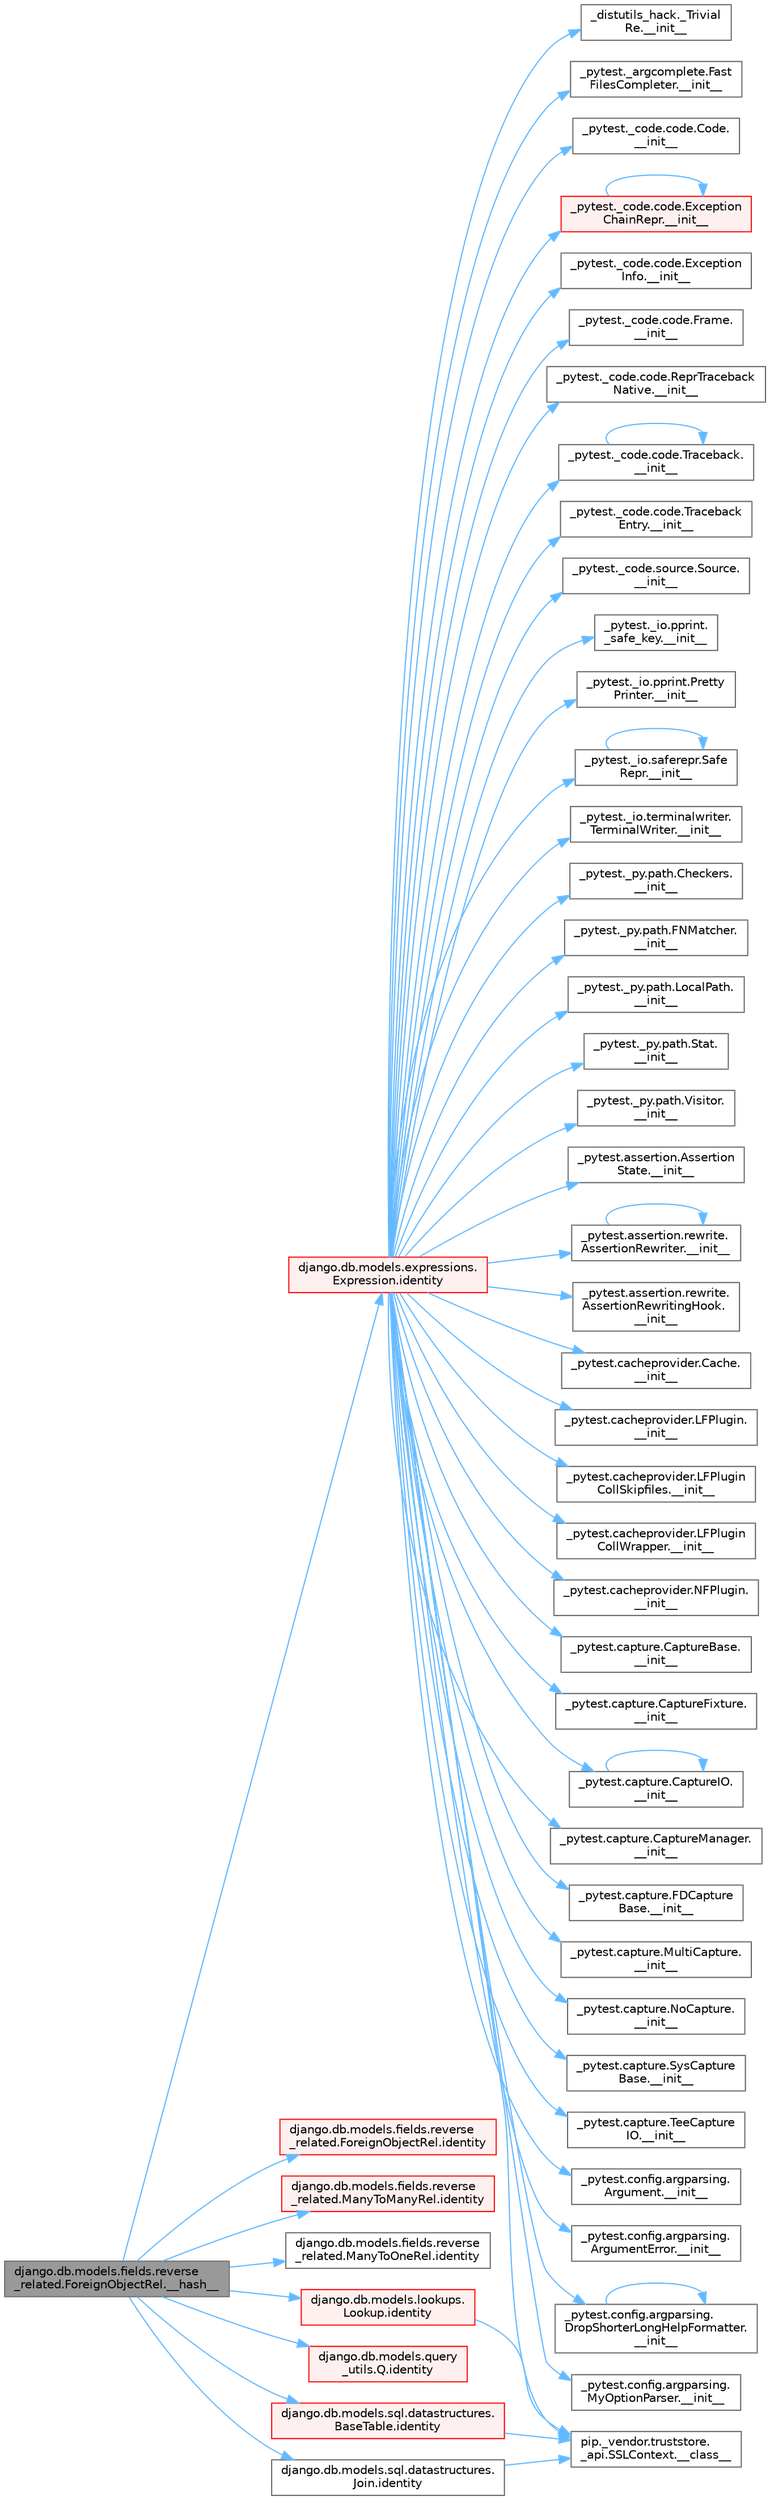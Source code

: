 digraph "django.db.models.fields.reverse_related.ForeignObjectRel.__hash__"
{
 // LATEX_PDF_SIZE
  bgcolor="transparent";
  edge [fontname=Helvetica,fontsize=10,labelfontname=Helvetica,labelfontsize=10];
  node [fontname=Helvetica,fontsize=10,shape=box,height=0.2,width=0.4];
  rankdir="LR";
  Node1 [id="Node000001",label="django.db.models.fields.reverse\l_related.ForeignObjectRel.__hash__",height=0.2,width=0.4,color="gray40", fillcolor="grey60", style="filled", fontcolor="black",tooltip=" "];
  Node1 -> Node2 [id="edge1_Node000001_Node000002",color="steelblue1",style="solid",tooltip=" "];
  Node2 [id="Node000002",label="django.db.models.expressions.\lExpression.identity",height=0.2,width=0.4,color="red", fillcolor="#FFF0F0", style="filled",URL="$classdjango_1_1db_1_1models_1_1expressions_1_1_expression.html#a10048810b5eb8641acf3bc150731b925",tooltip=" "];
  Node2 -> Node3 [id="edge2_Node000002_Node000003",color="steelblue1",style="solid",tooltip=" "];
  Node3 [id="Node000003",label="pip._vendor.truststore.\l_api.SSLContext.__class__",height=0.2,width=0.4,color="grey40", fillcolor="white", style="filled",URL="$classpip_1_1__vendor_1_1truststore_1_1__api_1_1_s_s_l_context.html#a530861514f31eabaa3f513557d6e66de",tooltip=" "];
  Node2 -> Node4 [id="edge3_Node000002_Node000004",color="steelblue1",style="solid",tooltip=" "];
  Node4 [id="Node000004",label="_distutils_hack._Trivial\lRe.__init__",height=0.2,width=0.4,color="grey40", fillcolor="white", style="filled",URL="$class__distutils__hack_1_1___trivial_re.html#a50d1d729043a71b71f9d00311390ff21",tooltip=" "];
  Node2 -> Node5 [id="edge4_Node000002_Node000005",color="steelblue1",style="solid",tooltip=" "];
  Node5 [id="Node000005",label="_pytest._argcomplete.Fast\lFilesCompleter.__init__",height=0.2,width=0.4,color="grey40", fillcolor="white", style="filled",URL="$class__pytest_1_1__argcomplete_1_1_fast_files_completer.html#a9e1508be3412f5febff87c8bd6cc4c20",tooltip=" "];
  Node2 -> Node6 [id="edge5_Node000002_Node000006",color="steelblue1",style="solid",tooltip=" "];
  Node6 [id="Node000006",label="_pytest._code.code.Code.\l__init__",height=0.2,width=0.4,color="grey40", fillcolor="white", style="filled",URL="$class__pytest_1_1__code_1_1code_1_1_code.html#ab559c9a70ce2b7120c98f50dbbd41dd7",tooltip=" "];
  Node2 -> Node7 [id="edge6_Node000002_Node000007",color="steelblue1",style="solid",tooltip=" "];
  Node7 [id="Node000007",label="_pytest._code.code.Exception\lChainRepr.__init__",height=0.2,width=0.4,color="red", fillcolor="#FFF0F0", style="filled",URL="$class__pytest_1_1__code_1_1code_1_1_exception_chain_repr.html#aab1f9b37be95a5d679e29479770d7411",tooltip=" "];
  Node7 -> Node7 [id="edge7_Node000007_Node000007",color="steelblue1",style="solid",tooltip=" "];
  Node2 -> Node4534 [id="edge8_Node000002_Node004534",color="steelblue1",style="solid",tooltip=" "];
  Node4534 [id="Node004534",label="_pytest._code.code.Exception\lInfo.__init__",height=0.2,width=0.4,color="grey40", fillcolor="white", style="filled",URL="$class__pytest_1_1__code_1_1code_1_1_exception_info.html#a1d8c03b20159799c2df17b4afe8c5a39",tooltip=" "];
  Node2 -> Node4535 [id="edge9_Node000002_Node004535",color="steelblue1",style="solid",tooltip=" "];
  Node4535 [id="Node004535",label="_pytest._code.code.Frame.\l__init__",height=0.2,width=0.4,color="grey40", fillcolor="white", style="filled",URL="$class__pytest_1_1__code_1_1code_1_1_frame.html#a39fca0736cbb73cec4db94016c509ee3",tooltip=" "];
  Node2 -> Node4536 [id="edge10_Node000002_Node004536",color="steelblue1",style="solid",tooltip=" "];
  Node4536 [id="Node004536",label="_pytest._code.code.ReprTraceback\lNative.__init__",height=0.2,width=0.4,color="grey40", fillcolor="white", style="filled",URL="$class__pytest_1_1__code_1_1code_1_1_repr_traceback_native.html#a896652985b349a4ba24575debd05e24c",tooltip=" "];
  Node2 -> Node4537 [id="edge11_Node000002_Node004537",color="steelblue1",style="solid",tooltip=" "];
  Node4537 [id="Node004537",label="_pytest._code.code.Traceback.\l__init__",height=0.2,width=0.4,color="grey40", fillcolor="white", style="filled",URL="$class__pytest_1_1__code_1_1code_1_1_traceback.html#aeb3bb4cb6acaf0d8926db313a2c2d0c1",tooltip=" "];
  Node4537 -> Node4537 [id="edge12_Node004537_Node004537",color="steelblue1",style="solid",tooltip=" "];
  Node2 -> Node4538 [id="edge13_Node000002_Node004538",color="steelblue1",style="solid",tooltip=" "];
  Node4538 [id="Node004538",label="_pytest._code.code.Traceback\lEntry.__init__",height=0.2,width=0.4,color="grey40", fillcolor="white", style="filled",URL="$class__pytest_1_1__code_1_1code_1_1_traceback_entry.html#af34eb037e9cb3ccc8b627cebd77ce782",tooltip=" "];
  Node2 -> Node4539 [id="edge14_Node000002_Node004539",color="steelblue1",style="solid",tooltip=" "];
  Node4539 [id="Node004539",label="_pytest._code.source.Source.\l__init__",height=0.2,width=0.4,color="grey40", fillcolor="white", style="filled",URL="$class__pytest_1_1__code_1_1source_1_1_source.html#a28e106aaa90d8b263d9e35781a9a49b6",tooltip=" "];
  Node2 -> Node4540 [id="edge15_Node000002_Node004540",color="steelblue1",style="solid",tooltip=" "];
  Node4540 [id="Node004540",label="_pytest._io.pprint.\l_safe_key.__init__",height=0.2,width=0.4,color="grey40", fillcolor="white", style="filled",URL="$class__pytest_1_1__io_1_1pprint_1_1__safe__key.html#a733eed75c5bbbcde5e2df06160b6f93a",tooltip=" "];
  Node2 -> Node4541 [id="edge16_Node000002_Node004541",color="steelblue1",style="solid",tooltip=" "];
  Node4541 [id="Node004541",label="_pytest._io.pprint.Pretty\lPrinter.__init__",height=0.2,width=0.4,color="grey40", fillcolor="white", style="filled",URL="$class__pytest_1_1__io_1_1pprint_1_1_pretty_printer.html#a4fc19d99d2566eab87ddc2dca26b0b4a",tooltip=" "];
  Node2 -> Node4542 [id="edge17_Node000002_Node004542",color="steelblue1",style="solid",tooltip=" "];
  Node4542 [id="Node004542",label="_pytest._io.saferepr.Safe\lRepr.__init__",height=0.2,width=0.4,color="grey40", fillcolor="white", style="filled",URL="$class__pytest_1_1__io_1_1saferepr_1_1_safe_repr.html#afec7b90e034e10e3dbef6b76dcbf62cd",tooltip=" "];
  Node4542 -> Node4542 [id="edge18_Node004542_Node004542",color="steelblue1",style="solid",tooltip=" "];
  Node2 -> Node4543 [id="edge19_Node000002_Node004543",color="steelblue1",style="solid",tooltip=" "];
  Node4543 [id="Node004543",label="_pytest._io.terminalwriter.\lTerminalWriter.__init__",height=0.2,width=0.4,color="grey40", fillcolor="white", style="filled",URL="$class__pytest_1_1__io_1_1terminalwriter_1_1_terminal_writer.html#a55a443ca95be61da42c33db09eb436ad",tooltip=" "];
  Node2 -> Node4544 [id="edge20_Node000002_Node004544",color="steelblue1",style="solid",tooltip=" "];
  Node4544 [id="Node004544",label="_pytest._py.path.Checkers.\l__init__",height=0.2,width=0.4,color="grey40", fillcolor="white", style="filled",URL="$class__pytest_1_1__py_1_1path_1_1_checkers.html#a9a3e9055984a1e91d758fc4547436b5f",tooltip=" "];
  Node2 -> Node4545 [id="edge21_Node000002_Node004545",color="steelblue1",style="solid",tooltip=" "];
  Node4545 [id="Node004545",label="_pytest._py.path.FNMatcher.\l__init__",height=0.2,width=0.4,color="grey40", fillcolor="white", style="filled",URL="$class__pytest_1_1__py_1_1path_1_1_f_n_matcher.html#af9b35bf1a754807d9217a964042f19ff",tooltip=" "];
  Node2 -> Node4546 [id="edge22_Node000002_Node004546",color="steelblue1",style="solid",tooltip=" "];
  Node4546 [id="Node004546",label="_pytest._py.path.LocalPath.\l__init__",height=0.2,width=0.4,color="grey40", fillcolor="white", style="filled",URL="$class__pytest_1_1__py_1_1path_1_1_local_path.html#aea7cc613b0c69ef85e2187fd9c0adcce",tooltip=" "];
  Node2 -> Node4547 [id="edge23_Node000002_Node004547",color="steelblue1",style="solid",tooltip=" "];
  Node4547 [id="Node004547",label="_pytest._py.path.Stat.\l__init__",height=0.2,width=0.4,color="grey40", fillcolor="white", style="filled",URL="$class__pytest_1_1__py_1_1path_1_1_stat.html#a229a169212c6a50a70a8fa24a3eecac4",tooltip=" "];
  Node2 -> Node4548 [id="edge24_Node000002_Node004548",color="steelblue1",style="solid",tooltip=" "];
  Node4548 [id="Node004548",label="_pytest._py.path.Visitor.\l__init__",height=0.2,width=0.4,color="grey40", fillcolor="white", style="filled",URL="$class__pytest_1_1__py_1_1path_1_1_visitor.html#a3d4e3c4a6a0eace5b9f8802c8fc9b308",tooltip=" "];
  Node2 -> Node4549 [id="edge25_Node000002_Node004549",color="steelblue1",style="solid",tooltip=" "];
  Node4549 [id="Node004549",label="_pytest.assertion.Assertion\lState.__init__",height=0.2,width=0.4,color="grey40", fillcolor="white", style="filled",URL="$class__pytest_1_1assertion_1_1_assertion_state.html#a63d015164931091516c113d8f5267434",tooltip=" "];
  Node2 -> Node4550 [id="edge26_Node000002_Node004550",color="steelblue1",style="solid",tooltip=" "];
  Node4550 [id="Node004550",label="_pytest.assertion.rewrite.\lAssertionRewriter.__init__",height=0.2,width=0.4,color="grey40", fillcolor="white", style="filled",URL="$class__pytest_1_1assertion_1_1rewrite_1_1_assertion_rewriter.html#adc26d444abf5a77160a599d05b48c9c7",tooltip=" "];
  Node4550 -> Node4550 [id="edge27_Node004550_Node004550",color="steelblue1",style="solid",tooltip=" "];
  Node2 -> Node4551 [id="edge28_Node000002_Node004551",color="steelblue1",style="solid",tooltip=" "];
  Node4551 [id="Node004551",label="_pytest.assertion.rewrite.\lAssertionRewritingHook.\l__init__",height=0.2,width=0.4,color="grey40", fillcolor="white", style="filled",URL="$class__pytest_1_1assertion_1_1rewrite_1_1_assertion_rewriting_hook.html#ab81ee24a4a1e244b332b06d8796ff5b8",tooltip=" "];
  Node2 -> Node4552 [id="edge29_Node000002_Node004552",color="steelblue1",style="solid",tooltip=" "];
  Node4552 [id="Node004552",label="_pytest.cacheprovider.Cache.\l__init__",height=0.2,width=0.4,color="grey40", fillcolor="white", style="filled",URL="$class__pytest_1_1cacheprovider_1_1_cache.html#ad9b01a9d9f61a824d398b6e1ab6c2e5b",tooltip=" "];
  Node2 -> Node4553 [id="edge30_Node000002_Node004553",color="steelblue1",style="solid",tooltip=" "];
  Node4553 [id="Node004553",label="_pytest.cacheprovider.LFPlugin.\l__init__",height=0.2,width=0.4,color="grey40", fillcolor="white", style="filled",URL="$class__pytest_1_1cacheprovider_1_1_l_f_plugin.html#a97519a7353f01532f5ffbc7d284b13d9",tooltip=" "];
  Node2 -> Node4554 [id="edge31_Node000002_Node004554",color="steelblue1",style="solid",tooltip=" "];
  Node4554 [id="Node004554",label="_pytest.cacheprovider.LFPlugin\lCollSkipfiles.__init__",height=0.2,width=0.4,color="grey40", fillcolor="white", style="filled",URL="$class__pytest_1_1cacheprovider_1_1_l_f_plugin_coll_skipfiles.html#a94d30d847c2b3839f1c26fa3970042f9",tooltip=" "];
  Node2 -> Node4555 [id="edge32_Node000002_Node004555",color="steelblue1",style="solid",tooltip=" "];
  Node4555 [id="Node004555",label="_pytest.cacheprovider.LFPlugin\lCollWrapper.__init__",height=0.2,width=0.4,color="grey40", fillcolor="white", style="filled",URL="$class__pytest_1_1cacheprovider_1_1_l_f_plugin_coll_wrapper.html#aa46d15f4309bf24c62a7b825f6fd7f80",tooltip=" "];
  Node2 -> Node4556 [id="edge33_Node000002_Node004556",color="steelblue1",style="solid",tooltip=" "];
  Node4556 [id="Node004556",label="_pytest.cacheprovider.NFPlugin.\l__init__",height=0.2,width=0.4,color="grey40", fillcolor="white", style="filled",URL="$class__pytest_1_1cacheprovider_1_1_n_f_plugin.html#a03095db55ff2a85cf95aa023f409cfd2",tooltip=" "];
  Node2 -> Node4557 [id="edge34_Node000002_Node004557",color="steelblue1",style="solid",tooltip=" "];
  Node4557 [id="Node004557",label="_pytest.capture.CaptureBase.\l__init__",height=0.2,width=0.4,color="grey40", fillcolor="white", style="filled",URL="$class__pytest_1_1capture_1_1_capture_base.html#ac797fd7af7ac6823c823d9e9db586879",tooltip=" "];
  Node2 -> Node4558 [id="edge35_Node000002_Node004558",color="steelblue1",style="solid",tooltip=" "];
  Node4558 [id="Node004558",label="_pytest.capture.CaptureFixture.\l__init__",height=0.2,width=0.4,color="grey40", fillcolor="white", style="filled",URL="$class__pytest_1_1capture_1_1_capture_fixture.html#af9ca9224162251244ee6c1fc709d6709",tooltip=" "];
  Node2 -> Node4559 [id="edge36_Node000002_Node004559",color="steelblue1",style="solid",tooltip=" "];
  Node4559 [id="Node004559",label="_pytest.capture.CaptureIO.\l__init__",height=0.2,width=0.4,color="grey40", fillcolor="white", style="filled",URL="$class__pytest_1_1capture_1_1_capture_i_o.html#a99c989e7c3ecb288ce88e52964586f7e",tooltip=" "];
  Node4559 -> Node4559 [id="edge37_Node004559_Node004559",color="steelblue1",style="solid",tooltip=" "];
  Node2 -> Node4560 [id="edge38_Node000002_Node004560",color="steelblue1",style="solid",tooltip=" "];
  Node4560 [id="Node004560",label="_pytest.capture.CaptureManager.\l__init__",height=0.2,width=0.4,color="grey40", fillcolor="white", style="filled",URL="$class__pytest_1_1capture_1_1_capture_manager.html#a53692186f725f42d6d600c584c2d1595",tooltip=" "];
  Node2 -> Node4561 [id="edge39_Node000002_Node004561",color="steelblue1",style="solid",tooltip=" "];
  Node4561 [id="Node004561",label="_pytest.capture.FDCapture\lBase.__init__",height=0.2,width=0.4,color="grey40", fillcolor="white", style="filled",URL="$class__pytest_1_1capture_1_1_f_d_capture_base.html#acbd893224a660d72ba9ee1530faba3eb",tooltip=" "];
  Node2 -> Node4562 [id="edge40_Node000002_Node004562",color="steelblue1",style="solid",tooltip=" "];
  Node4562 [id="Node004562",label="_pytest.capture.MultiCapture.\l__init__",height=0.2,width=0.4,color="grey40", fillcolor="white", style="filled",URL="$class__pytest_1_1capture_1_1_multi_capture.html#a042941f12dd5edbb1dc290c1b366aed8",tooltip=" "];
  Node2 -> Node4563 [id="edge41_Node000002_Node004563",color="steelblue1",style="solid",tooltip=" "];
  Node4563 [id="Node004563",label="_pytest.capture.NoCapture.\l__init__",height=0.2,width=0.4,color="grey40", fillcolor="white", style="filled",URL="$class__pytest_1_1capture_1_1_no_capture.html#aa9a8aab5ba0e5121fb54254c3d5678d7",tooltip=" "];
  Node2 -> Node4564 [id="edge42_Node000002_Node004564",color="steelblue1",style="solid",tooltip=" "];
  Node4564 [id="Node004564",label="_pytest.capture.SysCapture\lBase.__init__",height=0.2,width=0.4,color="grey40", fillcolor="white", style="filled",URL="$class__pytest_1_1capture_1_1_sys_capture_base.html#a5cf018132ca4c277281d54faa369c1c5",tooltip=" "];
  Node2 -> Node4565 [id="edge43_Node000002_Node004565",color="steelblue1",style="solid",tooltip=" "];
  Node4565 [id="Node004565",label="_pytest.capture.TeeCapture\lIO.__init__",height=0.2,width=0.4,color="grey40", fillcolor="white", style="filled",URL="$class__pytest_1_1capture_1_1_tee_capture_i_o.html#a8e334925bc2f70d219a688e64cdfb9d4",tooltip=" "];
  Node2 -> Node4566 [id="edge44_Node000002_Node004566",color="steelblue1",style="solid",tooltip=" "];
  Node4566 [id="Node004566",label="_pytest.config.argparsing.\lArgument.__init__",height=0.2,width=0.4,color="grey40", fillcolor="white", style="filled",URL="$class__pytest_1_1config_1_1argparsing_1_1_argument.html#a2f4bb695ca6f55c2cc17cf735ece7f11",tooltip=" "];
  Node2 -> Node4567 [id="edge45_Node000002_Node004567",color="steelblue1",style="solid",tooltip=" "];
  Node4567 [id="Node004567",label="_pytest.config.argparsing.\lArgumentError.__init__",height=0.2,width=0.4,color="grey40", fillcolor="white", style="filled",URL="$class__pytest_1_1config_1_1argparsing_1_1_argument_error.html#a77f87724a877e68f89fb49ed0d7a8ce4",tooltip=" "];
  Node2 -> Node4568 [id="edge46_Node000002_Node004568",color="steelblue1",style="solid",tooltip=" "];
  Node4568 [id="Node004568",label="_pytest.config.argparsing.\lDropShorterLongHelpFormatter.\l__init__",height=0.2,width=0.4,color="grey40", fillcolor="white", style="filled",URL="$class__pytest_1_1config_1_1argparsing_1_1_drop_shorter_long_help_formatter.html#a08cdbe5281337d3f46c7171d50efbe05",tooltip=" "];
  Node4568 -> Node4568 [id="edge47_Node004568_Node004568",color="steelblue1",style="solid",tooltip=" "];
  Node2 -> Node4569 [id="edge48_Node000002_Node004569",color="steelblue1",style="solid",tooltip=" "];
  Node4569 [id="Node004569",label="_pytest.config.argparsing.\lMyOptionParser.__init__",height=0.2,width=0.4,color="grey40", fillcolor="white", style="filled",URL="$class__pytest_1_1config_1_1argparsing_1_1_my_option_parser.html#a51fe4da6fe6cd5e42ae77ee20c1f9e26",tooltip=" "];
  Node1 -> Node6876 [id="edge49_Node000001_Node006876",color="steelblue1",style="solid",tooltip=" "];
  Node6876 [id="Node006876",label="django.db.models.fields.reverse\l_related.ForeignObjectRel.identity",height=0.2,width=0.4,color="red", fillcolor="#FFF0F0", style="filled",URL="$classdjango_1_1db_1_1models_1_1fields_1_1reverse__related_1_1_foreign_object_rel.html#a03352fde9cdb51d580653066329d926e",tooltip=" "];
  Node1 -> Node6877 [id="edge50_Node000001_Node006877",color="steelblue1",style="solid",tooltip=" "];
  Node6877 [id="Node006877",label="django.db.models.fields.reverse\l_related.ManyToManyRel.identity",height=0.2,width=0.4,color="red", fillcolor="#FFF0F0", style="filled",URL="$classdjango_1_1db_1_1models_1_1fields_1_1reverse__related_1_1_many_to_many_rel.html#a86f13fca6be61c59085defa2f478b8e5",tooltip=" "];
  Node1 -> Node6879 [id="edge51_Node000001_Node006879",color="steelblue1",style="solid",tooltip=" "];
  Node6879 [id="Node006879",label="django.db.models.fields.reverse\l_related.ManyToOneRel.identity",height=0.2,width=0.4,color="grey40", fillcolor="white", style="filled",URL="$classdjango_1_1db_1_1models_1_1fields_1_1reverse__related_1_1_many_to_one_rel.html#ad2bbfc9376cfd9440144ef5c1445b0d6",tooltip=" "];
  Node1 -> Node6880 [id="edge52_Node000001_Node006880",color="steelblue1",style="solid",tooltip=" "];
  Node6880 [id="Node006880",label="django.db.models.lookups.\lLookup.identity",height=0.2,width=0.4,color="red", fillcolor="#FFF0F0", style="filled",URL="$classdjango_1_1db_1_1models_1_1lookups_1_1_lookup.html#a8178847c60d76d034db6ef8ab72eb5e7",tooltip=" "];
  Node6880 -> Node3 [id="edge53_Node006880_Node000003",color="steelblue1",style="solid",tooltip=" "];
  Node1 -> Node6881 [id="edge54_Node000001_Node006881",color="steelblue1",style="solid",tooltip=" "];
  Node6881 [id="Node006881",label="django.db.models.query\l_utils.Q.identity",height=0.2,width=0.4,color="red", fillcolor="#FFF0F0", style="filled",URL="$classdjango_1_1db_1_1models_1_1query__utils_1_1_q.html#a63129a45cd7e8fa8b4789ce076f445a3",tooltip=" "];
  Node1 -> Node6882 [id="edge55_Node000001_Node006882",color="steelblue1",style="solid",tooltip=" "];
  Node6882 [id="Node006882",label="django.db.models.sql.datastructures.\lBaseTable.identity",height=0.2,width=0.4,color="red", fillcolor="#FFF0F0", style="filled",URL="$classdjango_1_1db_1_1models_1_1sql_1_1datastructures_1_1_base_table.html#a2468bb5e5bb48e001a665c57181b5110",tooltip=" "];
  Node6882 -> Node3 [id="edge56_Node006882_Node000003",color="steelblue1",style="solid",tooltip=" "];
  Node1 -> Node6883 [id="edge57_Node000001_Node006883",color="steelblue1",style="solid",tooltip=" "];
  Node6883 [id="Node006883",label="django.db.models.sql.datastructures.\lJoin.identity",height=0.2,width=0.4,color="grey40", fillcolor="white", style="filled",URL="$classdjango_1_1db_1_1models_1_1sql_1_1datastructures_1_1_join.html#afb642fd1184f029dc822b02cbf6da4d9",tooltip=" "];
  Node6883 -> Node3 [id="edge58_Node006883_Node000003",color="steelblue1",style="solid",tooltip=" "];
}
